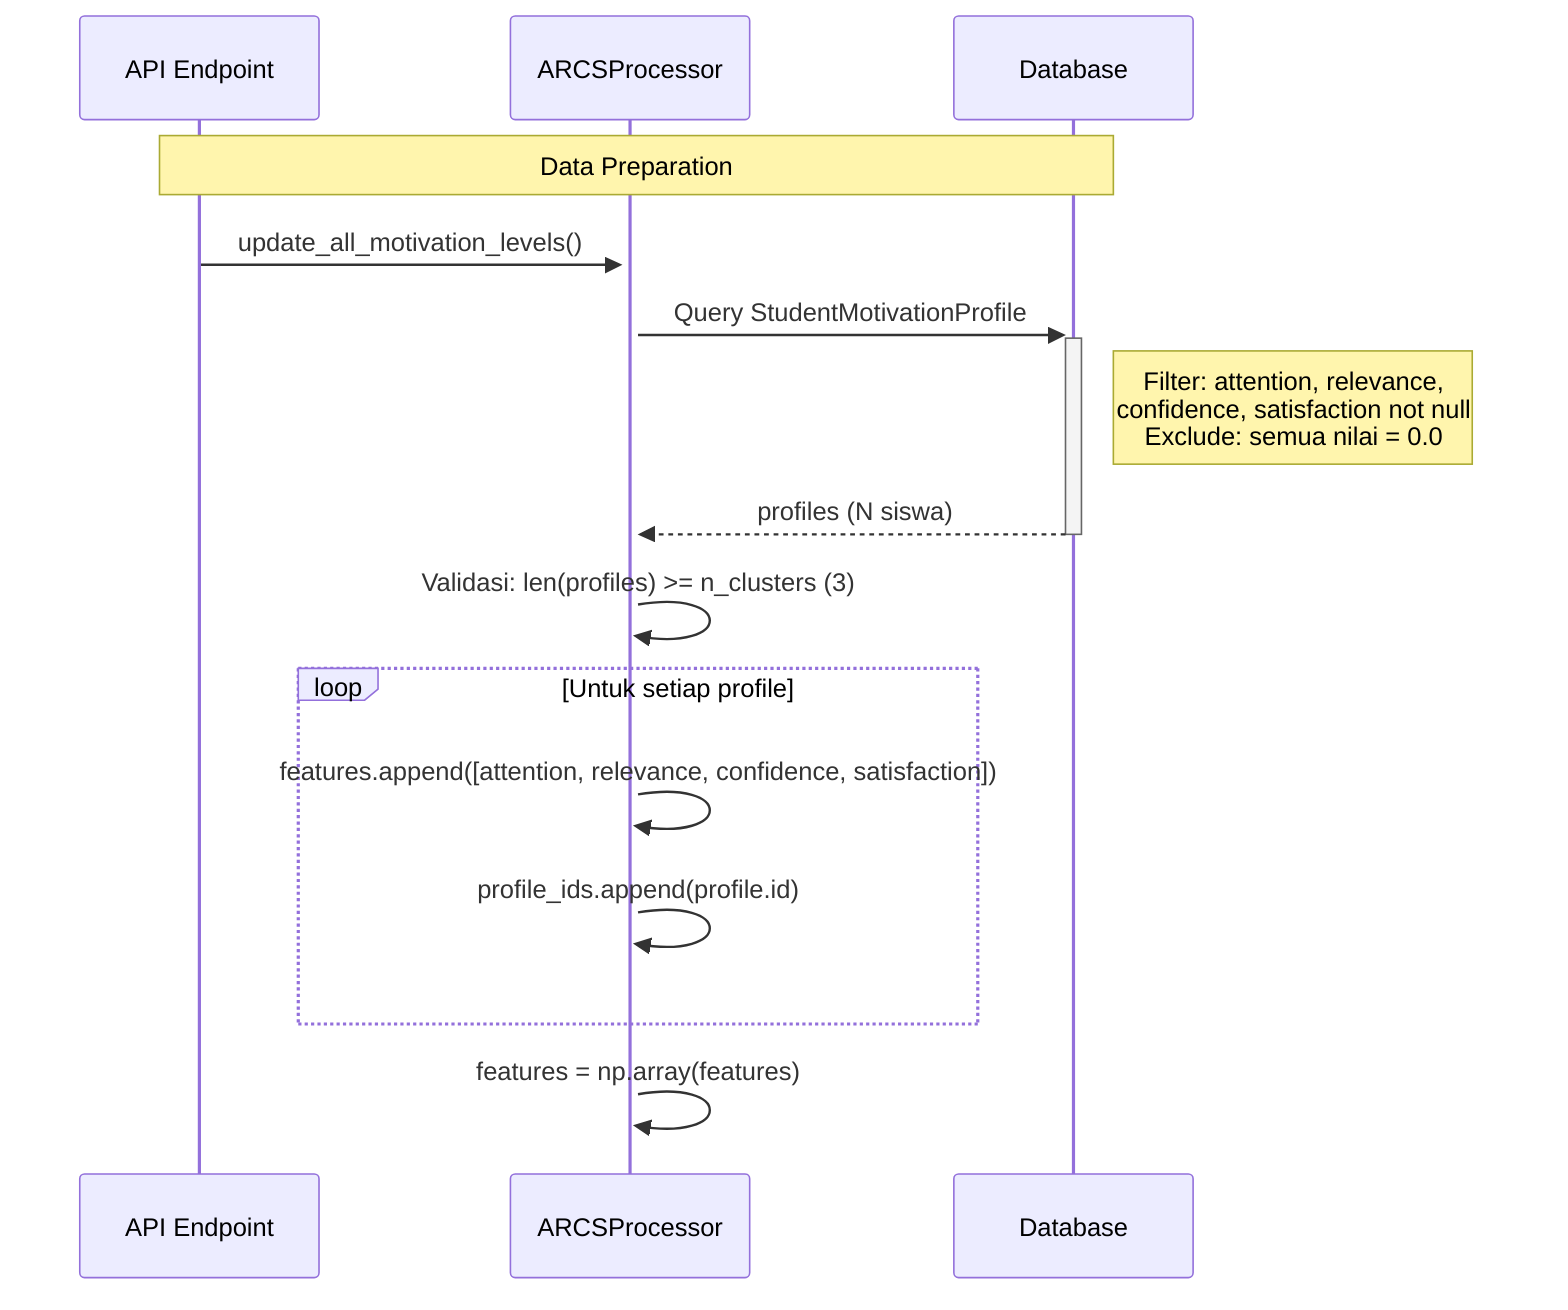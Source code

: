 sequenceDiagram
    participant API as API Endpoint
    participant ARCS as ARCSProcessor
    participant DB as Database
    
    Note over API,DB: Data Preparation
    
    API->>+ARCS: update_all_motivation_levels()
    
    ARCS->>+DB: Query StudentMotivationProfile
    Note right of DB: Filter: attention, relevance,<br/>confidence, satisfaction not null<br/>Exclude: semua nilai = 0.0
    DB-->>-ARCS: profiles (N siswa)
    
    ARCS->>ARCS: Validasi: len(profiles) >= n_clusters (3)
    
    loop Untuk setiap profile
        ARCS->>ARCS: features.append([attention, relevance, confidence, satisfaction])
        ARCS->>ARCS: profile_ids.append(profile.id)
    end
    
    ARCS->>ARCS: features = np.array(features)